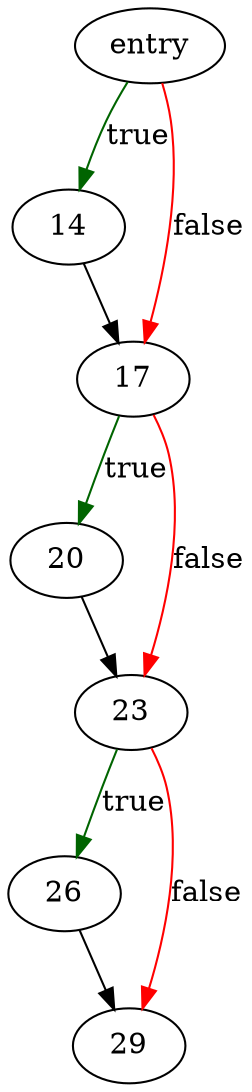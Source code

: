 digraph "sqlite3_shathree_init" {
	// Node definitions.
	3 [label=entry];
	14;
	17;
	20;
	23;
	26;
	29;

	// Edge definitions.
	3 -> 14 [
		color=darkgreen
		label=true
	];
	3 -> 17 [
		color=red
		label=false
	];
	14 -> 17;
	17 -> 20 [
		color=darkgreen
		label=true
	];
	17 -> 23 [
		color=red
		label=false
	];
	20 -> 23;
	23 -> 26 [
		color=darkgreen
		label=true
	];
	23 -> 29 [
		color=red
		label=false
	];
	26 -> 29;
}